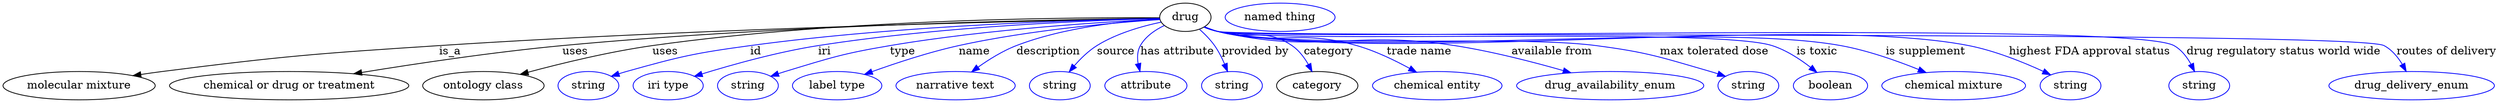 digraph {
	graph [bb="0,0,3153.2,123"];
	node [label="\N"];
	drug	[height=0.5,
		label=drug,
		pos="1495.2,105",
		width=0.9027];
	"molecular mixture"	[height=0.5,
		pos="96.191,18",
		width=2.672];
	drug -> "molecular mixture"	[label=is_a,
		lp="566.19,61.5",
		pos="e,164.81,30.672 1462.6,103.46 1341.8,101.33 908.57,92.395 552.19,69 396.28,58.765 357.19,55.715 202.19,36 193.3,34.869 184,33.562 \
174.77,32.187"];
	"chemical or drug or treatment"	[height=0.5,
		pos="362.19,18",
		width=4.2066];
	drug -> "chemical or drug or treatment"	[label=uses,
		lp="724.69,61.5",
		pos="e,444.06,33.166 1462.5,103.71 1354.6,102.48 999.92,96.498 708.19,69 621.66,60.844 523.66,46.166 454.11,34.816"];
	"ontology class"	[height=0.5,
		pos="608.19,18",
		width=2.1304];
	drug -> "ontology class"	[label=uses,
		lp="838.69,61.5",
		pos="e,654.91,32.448 1462.4,104.35 1364.6,104.95 1066.3,103.59 822.19,69 768.05,61.329 707.45,46.573 664.59,35.071"];
	id	[color=blue,
		height=0.5,
		label=string,
		pos="741.19,18",
		width=1.0652];
	drug -> id	[color=blue,
		label=id,
		lp="953.19,61.5",
		pos="e,770.18,29.966 1462.5,103.55 1377.3,102.02 1140.9,95.529 946.19,69 875.54,59.374 857.84,55.278 789.19,36 786.08,35.128 782.89,34.158 \
779.69,33.138",
		style=solid];
	iri	[color=blue,
		height=0.5,
		label="iri type",
		pos="842.19,18",
		width=1.2277];
	drug -> iri	[color=blue,
		label=iri,
		lp="1040.2,61.5",
		pos="e,875.39,29.917 1462.7,103.36 1386.9,101.46 1192.4,94.325 1032.2,69 980.85,60.886 923.31,44.716 885.14,32.955",
		style=solid];
	type	[color=blue,
		height=0.5,
		label=string,
		pos="943.19,18",
		width=1.0652];
	drug -> type	[color=blue,
		label=type,
		lp="1139.2,61.5",
		pos="e,972.12,29.995 1462.6,102.57 1397.7,99.37 1247.6,90.16 1123.2,69 1063.2,58.786 1048.5,53.715 990.19,36 987.43,35.16 984.59,34.251 \
981.74,33.305",
		style=solid];
	name	[color=blue,
		height=0.5,
		label="label type",
		pos="1056.2,18",
		width=1.5707];
	drug -> name	[color=blue,
		label=name,
		lp="1230.2,61.5",
		pos="e,1090.8,32.362 1462.8,102.05 1409.6,98.396 1300.5,89.006 1210.2,69 1172.4,60.632 1130.8,46.813 1100.3,35.821",
		style=solid];
	description	[color=blue,
		height=0.5,
		label="narrative text",
		pos="1206.2,18",
		width=2.0943];
	drug -> description	[color=blue,
		label=description,
		lp="1322.7,61.5",
		pos="e,1226.2,35.539 1462.7,102.85 1419.9,100.41 1343.1,92.793 1282.2,69 1265.1,62.338 1247.9,51.455 1234.2,41.541",
		style=solid];
	source	[color=blue,
		height=0.5,
		label=string,
		pos="1338.2,18",
		width=1.0652];
	drug -> source	[color=blue,
		label=source,
		lp="1407.2,61.5",
		pos="e,1349.4,35.529 1464.3,98.962 1440.7,94.061 1408.1,84.951 1383.2,69 1372.8,62.337 1363.3,52.657 1355.8,43.585",
		style=solid];
	"has attribute"	[color=blue,
		height=0.5,
		label=attribute,
		pos="1446.2,18",
		width=1.4443];
	drug -> "has attribute"	[color=blue,
		label="has attribute",
		lp="1485.2,61.5",
		pos="e,1438.2,36.166 1468.6,94.594 1457.1,89.044 1444.8,80.756 1438.2,69 1434.3,62.065 1434.2,53.794 1435.6,45.995",
		style=solid];
	"provided by"	[color=blue,
		height=0.5,
		label=string,
		pos="1554.2,18",
		width=1.0652];
	drug -> "provided by"	[color=blue,
		label="provided by",
		lp="1583.7,61.5",
		pos="e,1548.6,36.09 1513.2,89.586 1519.8,83.703 1526.9,76.517 1532.2,69 1537.2,61.914 1541.4,53.514 1544.8,45.641",
		style=solid];
	category	[height=0.5,
		pos="1662.2,18",
		width=1.4263];
	drug -> category	[color=blue,
		label=category,
		lp="1676.7,61.5",
		pos="e,1655.6,35.993 1519.6,92.922 1525,90.748 1530.7,88.637 1536.2,87 1576.9,74.791 1595,92.854 1630.2,69 1638.9,63.08 1645.8,53.894 \
1650.9,45.003",
		style=solid];
	"trade name"	[color=blue,
		height=0.5,
		label="chemical entity",
		pos="1813.2,18",
		width=2.2748];
	drug -> "trade name"	[color=blue,
		label="trade name",
		lp="1791.2,61.5",
		pos="e,1787.2,35.093 1519.1,92.733 1524.6,90.516 1530.5,88.435 1536.2,87 1612.4,67.738 1636.6,90.79 1712.2,69 1735.3,62.337 1759.5,50.549 \
1778.4,40.092",
		style=solid];
	"available from"	[color=blue,
		height=0.5,
		label=drug_availability_enum,
		pos="2031.2,18",
		width=3.2858];
	drug -> "available from"	[color=blue,
		label="available from",
		lp="1958.7,61.5",
		pos="e,1982,34.385 1519,92.556 1524.6,90.348 1530.5,88.315 1536.2,87 1666.4,57.005 1704.2,89.682 1836.2,69 1882.5,61.747 1933.7,48.384 \
1972.1,37.297",
		style=solid];
	"max tolerated dose"	[color=blue,
		height=0.5,
		label=string,
		pos="2206.2,18",
		width=1.0652];
	drug -> "max tolerated dose"	[color=blue,
		label="max tolerated dose",
		lp="2163.2,61.5",
		pos="e,2177.2,29.88 1519,92.461 1524.5,90.258 1530.5,88.251 1536.2,87 1640,64.286 1908.8,82.933 2014.2,69 2079.3,60.393 2095.1,54.324 \
2158.2,36 2161.3,35.099 2164.5,34.11 2167.7,33.076",
		style=solid];
	"is toxic"	[color=blue,
		height=0.5,
		label=boolean,
		pos="2309.2,18",
		width=1.2999];
	drug -> "is toxic"	[color=blue,
		label="is toxic",
		lp="2293.2,61.5",
		pos="e,2292.2,34.935 1519,92.411 1524.5,90.21 1530.5,88.217 1536.2,87 1612.3,70.828 2162.2,92.966 2236.2,69 2253.9,63.279 2271.1,51.809 \
2284.4,41.297",
		style=solid];
	"is supplement"	[color=blue,
		height=0.5,
		label="chemical mixture",
		pos="2465.2,18",
		width=2.5276];
	drug -> "is supplement"	[color=blue,
		label="is supplement",
		lp="2429.7,61.5",
		pos="e,2430.4,34.719 1519,92.399 1524.5,90.199 1530.5,88.209 1536.2,87 1707.4,50.882 2151.1,100.44 2323.2,69 2357,62.823 2393.5,49.8 \
2421.1,38.593",
		style=solid];
	"highest FDA approval status"	[color=blue,
		height=0.5,
		label=string,
		pos="2612.2,18",
		width=1.0652];
	drug -> "highest FDA approval status"	[color=blue,
		label="highest FDA approval status",
		lp="2637.7,61.5",
		pos="e,2587,31.919 1519,92.382 1524.5,90.183 1530.5,88.198 1536.2,87 1742.4,43.897 2277.5,109.97 2484.2,69 2517.2,62.46 2552.7,47.958 \
2577.9,36.248",
		style=solid];
	"drug regulatory status world wide"	[color=blue,
		height=0.5,
		label=string,
		pos="2776.2,18",
		width=1.0652];
	drug -> "drug regulatory status world wide"	[color=blue,
		label="drug regulatory status world wide",
		lp="2883.2,61.5",
		pos="e,2770.2,36.17 1519,92.365 1524.5,90.167 1530.5,88.186 1536.2,87 1601.9,73.404 2685.6,101.66 2744.2,69 2753.6,63.734 2760.7,54.377 \
2765.8,45.17",
		style=solid];
	"routes of delivery"	[color=blue,
		height=0.5,
		label=drug_delivery_enum,
		pos="3045.2,18",
		width=2.9067];
	drug -> "routes of delivery"	[color=blue,
		label="routes of delivery",
		lp="3089.7,61.5",
		pos="e,3038.2,36.225 1519,92.353 1524.5,90.156 1530.5,88.179 1536.2,87 1576.3,78.759 2974,88.131 3010.2,69 3020,63.802 3027.7,54.456 \
3033.3,45.24",
		style=solid];
	"named thing_category"	[color=blue,
		height=0.5,
		label="named thing",
		pos="1615.2,105",
		width=1.9318];
}
